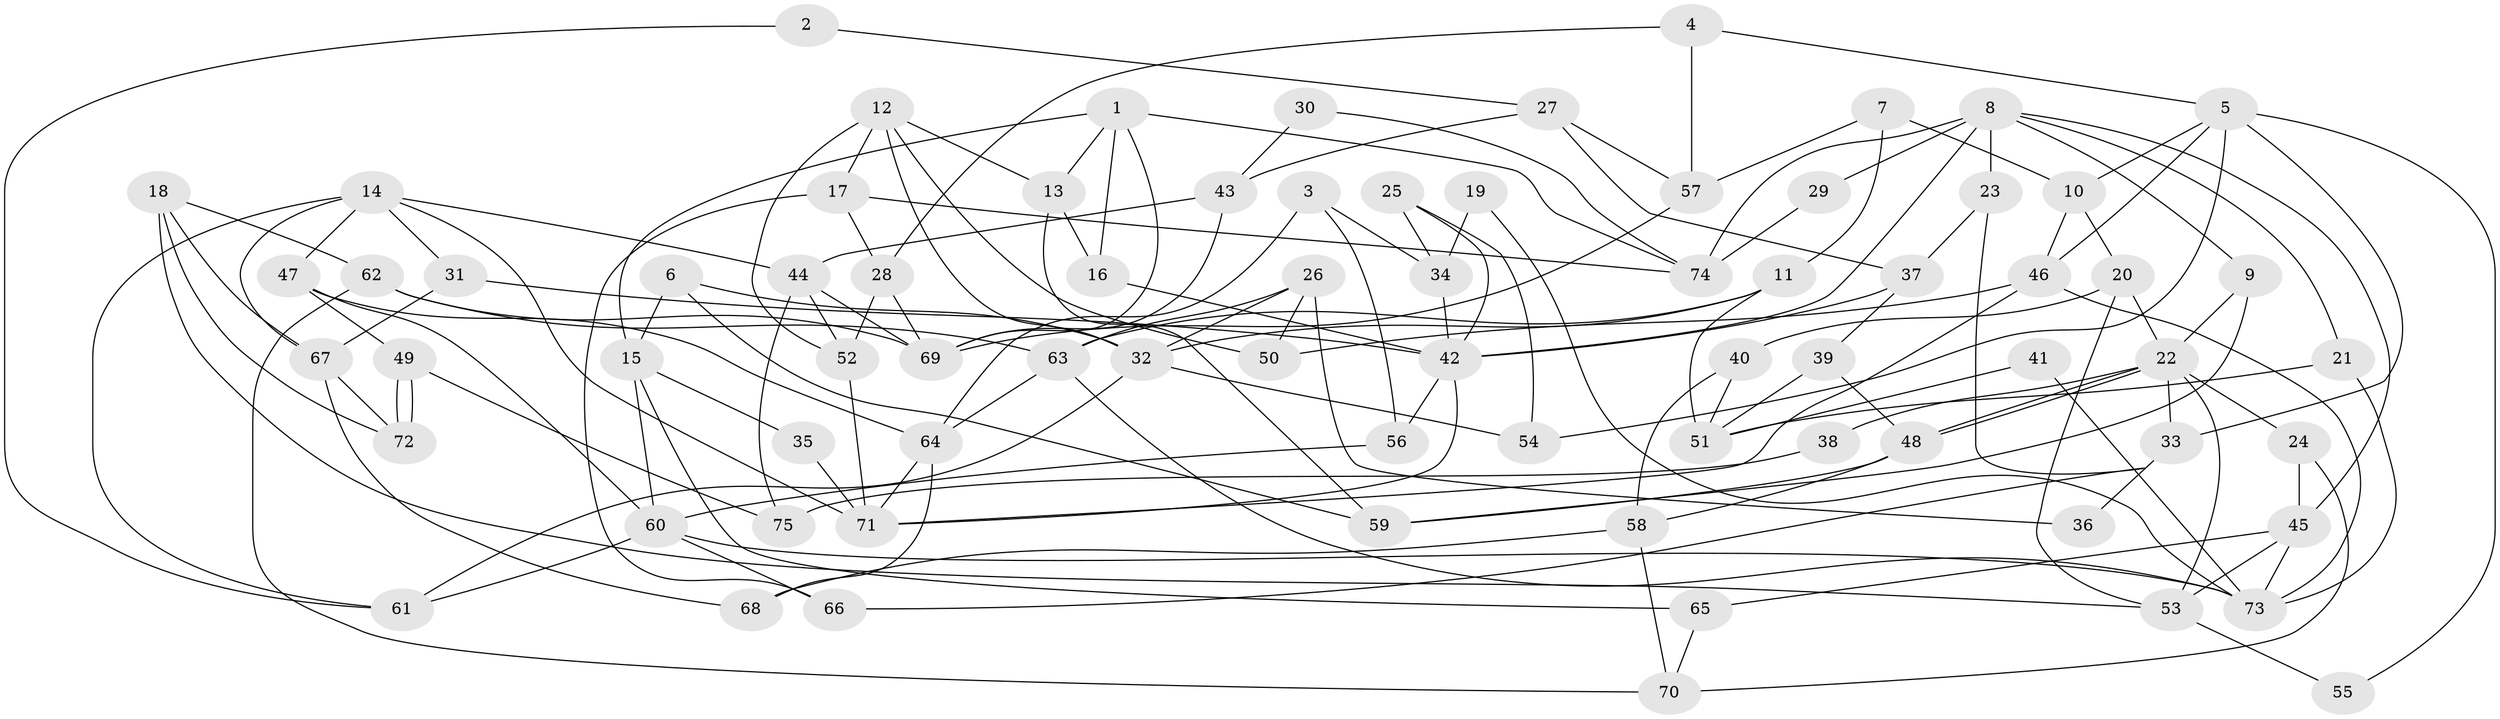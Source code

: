// coarse degree distribution, {8: 0.08, 4: 0.14, 3: 0.26, 6: 0.16, 5: 0.06, 7: 0.06, 9: 0.06, 2: 0.16, 10: 0.02}
// Generated by graph-tools (version 1.1) at 2025/52/02/27/25 19:52:06]
// undirected, 75 vertices, 150 edges
graph export_dot {
graph [start="1"]
  node [color=gray90,style=filled];
  1;
  2;
  3;
  4;
  5;
  6;
  7;
  8;
  9;
  10;
  11;
  12;
  13;
  14;
  15;
  16;
  17;
  18;
  19;
  20;
  21;
  22;
  23;
  24;
  25;
  26;
  27;
  28;
  29;
  30;
  31;
  32;
  33;
  34;
  35;
  36;
  37;
  38;
  39;
  40;
  41;
  42;
  43;
  44;
  45;
  46;
  47;
  48;
  49;
  50;
  51;
  52;
  53;
  54;
  55;
  56;
  57;
  58;
  59;
  60;
  61;
  62;
  63;
  64;
  65;
  66;
  67;
  68;
  69;
  70;
  71;
  72;
  73;
  74;
  75;
  1 -- 69;
  1 -- 13;
  1 -- 15;
  1 -- 16;
  1 -- 74;
  2 -- 27;
  2 -- 61;
  3 -- 34;
  3 -- 64;
  3 -- 56;
  4 -- 28;
  4 -- 57;
  4 -- 5;
  5 -- 10;
  5 -- 33;
  5 -- 46;
  5 -- 54;
  5 -- 55;
  6 -- 59;
  6 -- 15;
  6 -- 32;
  7 -- 57;
  7 -- 10;
  7 -- 11;
  8 -- 21;
  8 -- 45;
  8 -- 9;
  8 -- 23;
  8 -- 29;
  8 -- 42;
  8 -- 74;
  9 -- 59;
  9 -- 22;
  10 -- 20;
  10 -- 46;
  11 -- 32;
  11 -- 51;
  11 -- 63;
  12 -- 32;
  12 -- 52;
  12 -- 13;
  12 -- 17;
  12 -- 50;
  13 -- 16;
  13 -- 59;
  14 -- 47;
  14 -- 67;
  14 -- 31;
  14 -- 44;
  14 -- 61;
  14 -- 71;
  15 -- 60;
  15 -- 35;
  15 -- 65;
  16 -- 42;
  17 -- 74;
  17 -- 28;
  17 -- 66;
  18 -- 72;
  18 -- 53;
  18 -- 62;
  18 -- 67;
  19 -- 34;
  19 -- 73;
  20 -- 22;
  20 -- 53;
  20 -- 40;
  21 -- 51;
  21 -- 73;
  22 -- 48;
  22 -- 48;
  22 -- 24;
  22 -- 33;
  22 -- 38;
  22 -- 53;
  23 -- 66;
  23 -- 37;
  24 -- 45;
  24 -- 70;
  25 -- 42;
  25 -- 54;
  25 -- 34;
  26 -- 32;
  26 -- 50;
  26 -- 36;
  26 -- 63;
  27 -- 37;
  27 -- 43;
  27 -- 57;
  28 -- 69;
  28 -- 52;
  29 -- 74;
  30 -- 74;
  30 -- 43;
  31 -- 42;
  31 -- 67;
  32 -- 61;
  32 -- 54;
  33 -- 36;
  34 -- 42;
  35 -- 71;
  37 -- 39;
  37 -- 42;
  38 -- 75;
  39 -- 48;
  39 -- 51;
  40 -- 58;
  40 -- 51;
  41 -- 51;
  41 -- 73;
  42 -- 56;
  42 -- 71;
  43 -- 44;
  43 -- 69;
  44 -- 52;
  44 -- 69;
  44 -- 75;
  45 -- 65;
  45 -- 73;
  45 -- 53;
  46 -- 71;
  46 -- 50;
  46 -- 73;
  47 -- 60;
  47 -- 64;
  47 -- 49;
  48 -- 58;
  48 -- 59;
  49 -- 72;
  49 -- 72;
  49 -- 75;
  52 -- 71;
  53 -- 55;
  56 -- 60;
  57 -- 69;
  58 -- 68;
  58 -- 70;
  60 -- 73;
  60 -- 61;
  60 -- 66;
  62 -- 63;
  62 -- 69;
  62 -- 70;
  63 -- 64;
  63 -- 73;
  64 -- 71;
  64 -- 68;
  65 -- 70;
  67 -- 68;
  67 -- 72;
}
